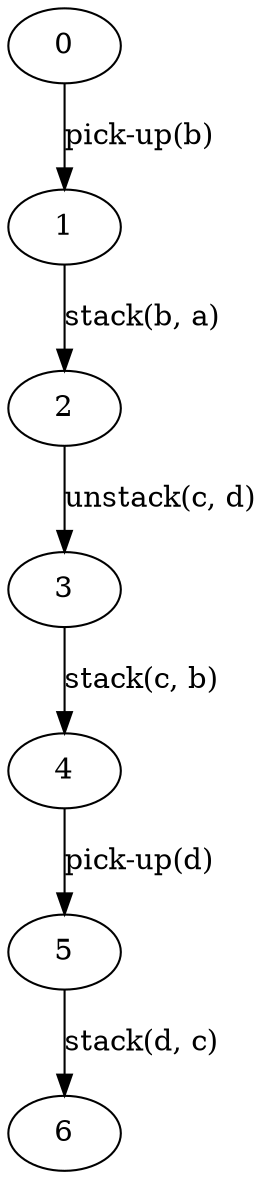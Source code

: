 strict digraph "" {
	0	[color=black];
	1	[color=black];
	0 -> 1	[color=black,
		label="pick-up(b)"];
	2	[color=black];
	1 -> 2	[color=black,
		label="stack(b, a)"];
	3	[color=black];
	2 -> 3	[color=black,
		label="unstack(c, d)"];
	4	[color=black];
	3 -> 4	[color=black,
		label="stack(c, b)"];
	5	[color=black];
	4 -> 5	[color=black,
		label="pick-up(d)"];
	6	[color=black];
	5 -> 6	[color=black,
		label="stack(d, c)"];
}
